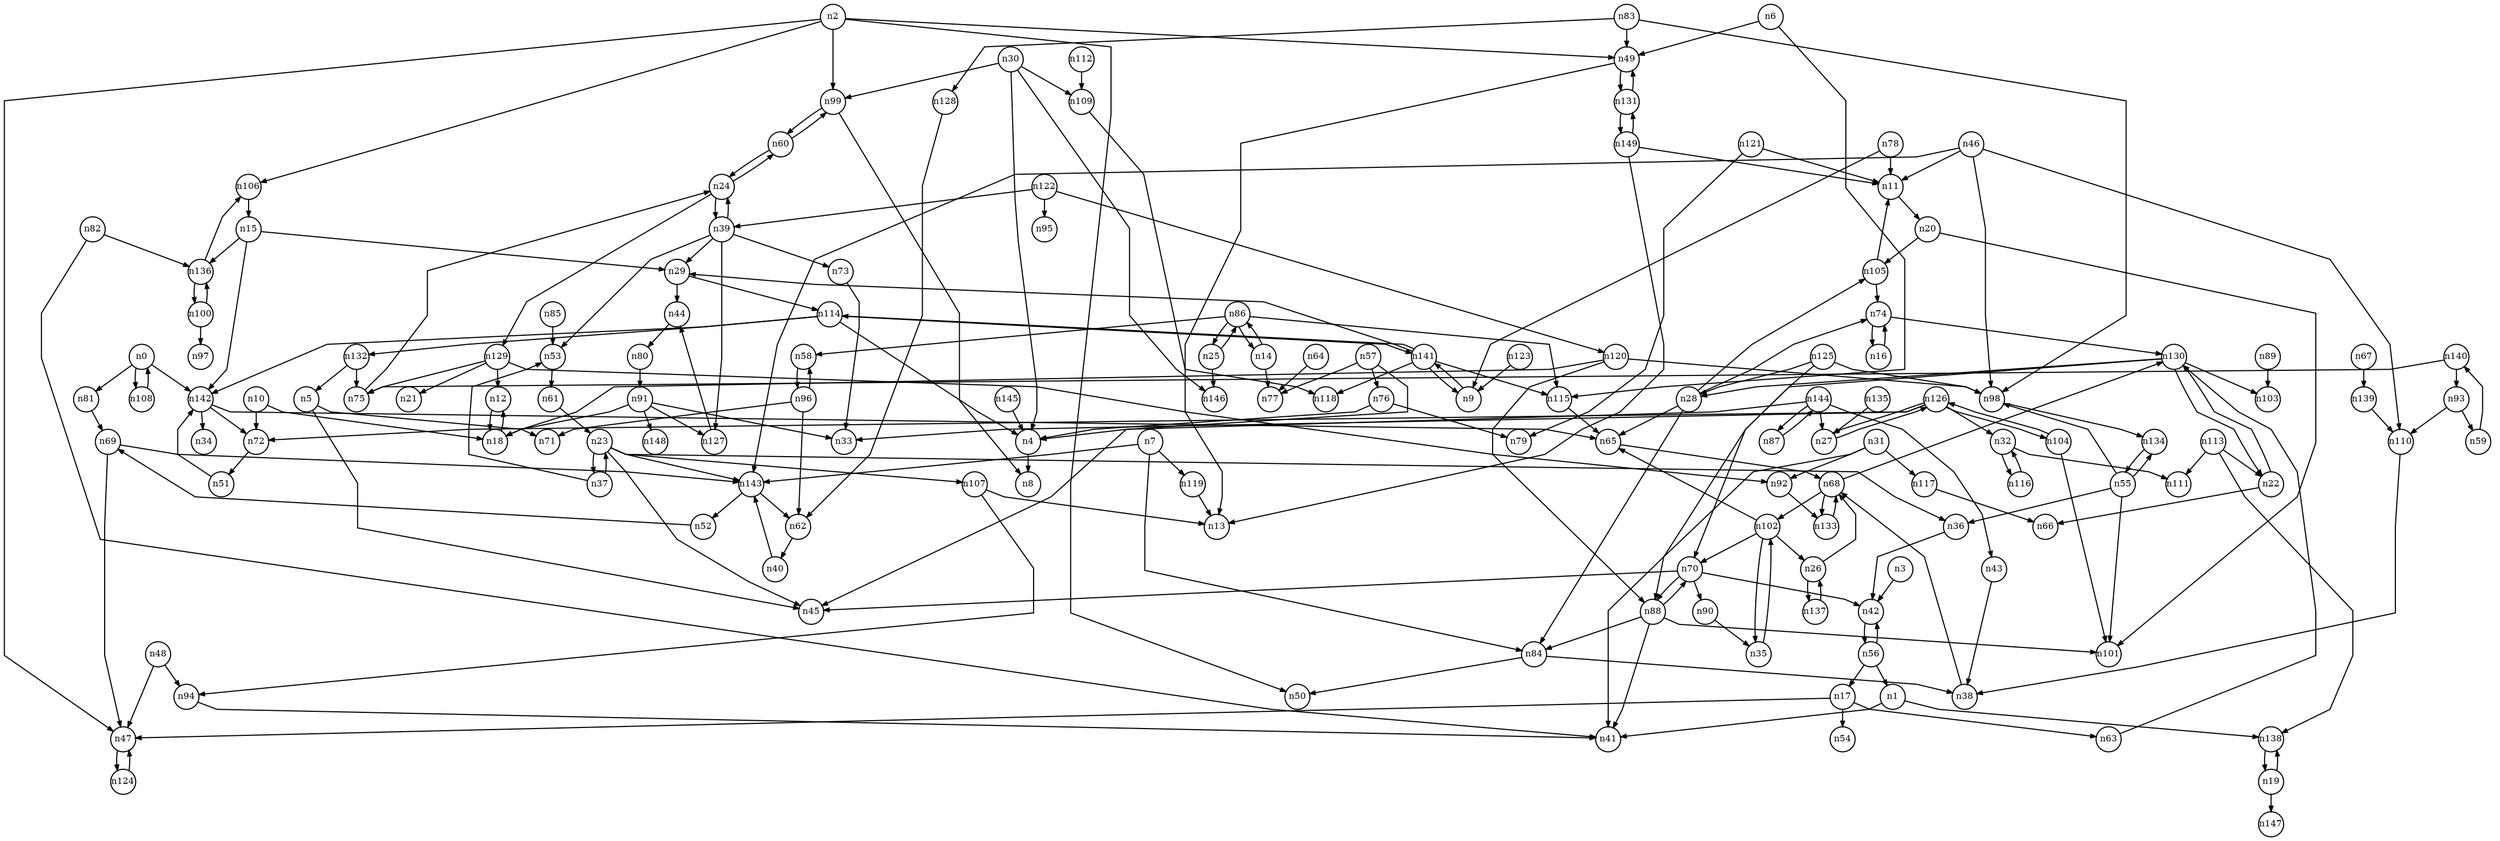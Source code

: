 digraph G{
splines=polyline;
ranksep=0.22;
nodesep=0.22;
nodesize=0.32;
fontsize=8
edge [arrowsize=0.5]
node [fontsize=8 shape=circle width=0.32 fixedsize=shape];

n81 -> n69
n0 -> n81
n0 -> n108
n0 -> n142
n108 -> n0
n142 -> n34
n142 -> n65
n142 -> n72
n1 -> n41
n1 -> n138
n138 -> n19
n47 -> n124
n2 -> n47
n2 -> n49
n2 -> n50
n2 -> n99
n2 -> n106
n49 -> n13
n49 -> n131
n99 -> n8
n99 -> n60
n106 -> n15
n42 -> n56
n3 -> n42
n4 -> n8
n5 -> n45
n5 -> n71
n6 -> n49
n6 -> n115
n115 -> n65
n84 -> n38
n84 -> n50
n7 -> n84
n7 -> n119
n7 -> n143
n119 -> n13
n143 -> n52
n143 -> n62
n18 -> n12
n10 -> n18
n10 -> n72
n72 -> n51
n14 -> n77
n14 -> n86
n29 -> n44
n29 -> n114
n15 -> n29
n15 -> n136
n15 -> n142
n136 -> n106
n136 -> n100
n17 -> n47
n17 -> n54
n17 -> n63
n63 -> n130
n12 -> n18
n19 -> n147
n19 -> n138
n20 -> n101
n20 -> n105
n105 -> n11
n105 -> n74
n22 -> n66
n22 -> n130
n36 -> n42
n23 -> n36
n23 -> n37
n23 -> n45
n23 -> n107
n23 -> n143
n37 -> n53
n37 -> n23
n107 -> n13
n107 -> n94
n39 -> n29
n39 -> n53
n39 -> n73
n39 -> n127
n39 -> n24
n24 -> n39
n24 -> n60
n24 -> n129
n60 -> n99
n60 -> n24
n129 -> n12
n129 -> n21
n129 -> n75
n129 -> n92
n86 -> n14
n86 -> n58
n86 -> n115
n86 -> n25
n25 -> n86
n25 -> n146
n137 -> n26
n26 -> n137
n26 -> n68
n65 -> n68
n28 -> n65
n28 -> n84
n28 -> n105
n28 -> n74
n44 -> n80
n30 -> n4
n30 -> n99
n30 -> n109
n30 -> n146
n109 -> n118
n31 -> n41
n31 -> n92
n31 -> n117
n92 -> n133
n117 -> n66
n32 -> n111
n32 -> n116
n102 -> n26
n102 -> n65
n102 -> n70
n102 -> n35
n35 -> n102
n53 -> n61
n73 -> n33
n127 -> n44
n40 -> n143
n38 -> n68
n43 -> n38
n80 -> n91
n11 -> n20
n46 -> n11
n46 -> n98
n46 -> n110
n46 -> n143
n98 -> n134
n110 -> n38
n48 -> n47
n48 -> n94
n94 -> n41
n51 -> n142
n55 -> n36
n55 -> n98
n55 -> n101
n55 -> n134
n56 -> n1
n56 -> n17
n56 -> n42
n57 -> n45
n57 -> n76
n57 -> n77
n76 -> n4
n76 -> n79
n61 -> n23
n130 -> n22
n130 -> n28
n130 -> n88
n130 -> n103
n64 -> n77
n139 -> n110
n67 -> n139
n68 -> n102
n68 -> n130
n68 -> n133
n133 -> n68
n69 -> n47
n69 -> n143
n70 -> n42
n70 -> n45
n70 -> n88
n70 -> n90
n88 -> n41
n88 -> n84
n88 -> n101
n88 -> n70
n90 -> n35
n16 -> n74
n74 -> n16
n74 -> n130
n9 -> n141
n78 -> n9
n78 -> n11
n82 -> n41
n82 -> n136
n83 -> n49
n83 -> n98
n83 -> n128
n128 -> n62
n85 -> n53
n58 -> n96
n89 -> n103
n91 -> n18
n91 -> n33
n91 -> n127
n91 -> n148
n59 -> n140
n93 -> n59
n93 -> n110
n96 -> n58
n96 -> n62
n96 -> n71
n62 -> n40
n100 -> n97
n100 -> n136
n104 -> n101
n104 -> n126
n112 -> n109
n113 -> n22
n113 -> n111
n113 -> n138
n114 -> n4
n114 -> n132
n114 -> n141
n114 -> n142
n132 -> n5
n132 -> n75
n141 -> n9
n141 -> n29
n141 -> n115
n141 -> n118
n141 -> n114
n116 -> n32
n120 -> n18
n120 -> n88
n120 -> n98
n121 -> n11
n121 -> n79
n122 -> n39
n122 -> n95
n122 -> n120
n123 -> n9
n124 -> n47
n125 -> n28
n125 -> n70
n125 -> n98
n27 -> n126
n126 -> n27
n126 -> n32
n126 -> n33
n126 -> n72
n126 -> n104
n75 -> n24
n131 -> n49
n131 -> n149
n149 -> n11
n149 -> n13
n149 -> n131
n134 -> n55
n135 -> n27
n140 -> n75
n140 -> n93
n52 -> n69
n144 -> n4
n144 -> n27
n144 -> n43
n144 -> n87
n87 -> n144
n145 -> n4
}
